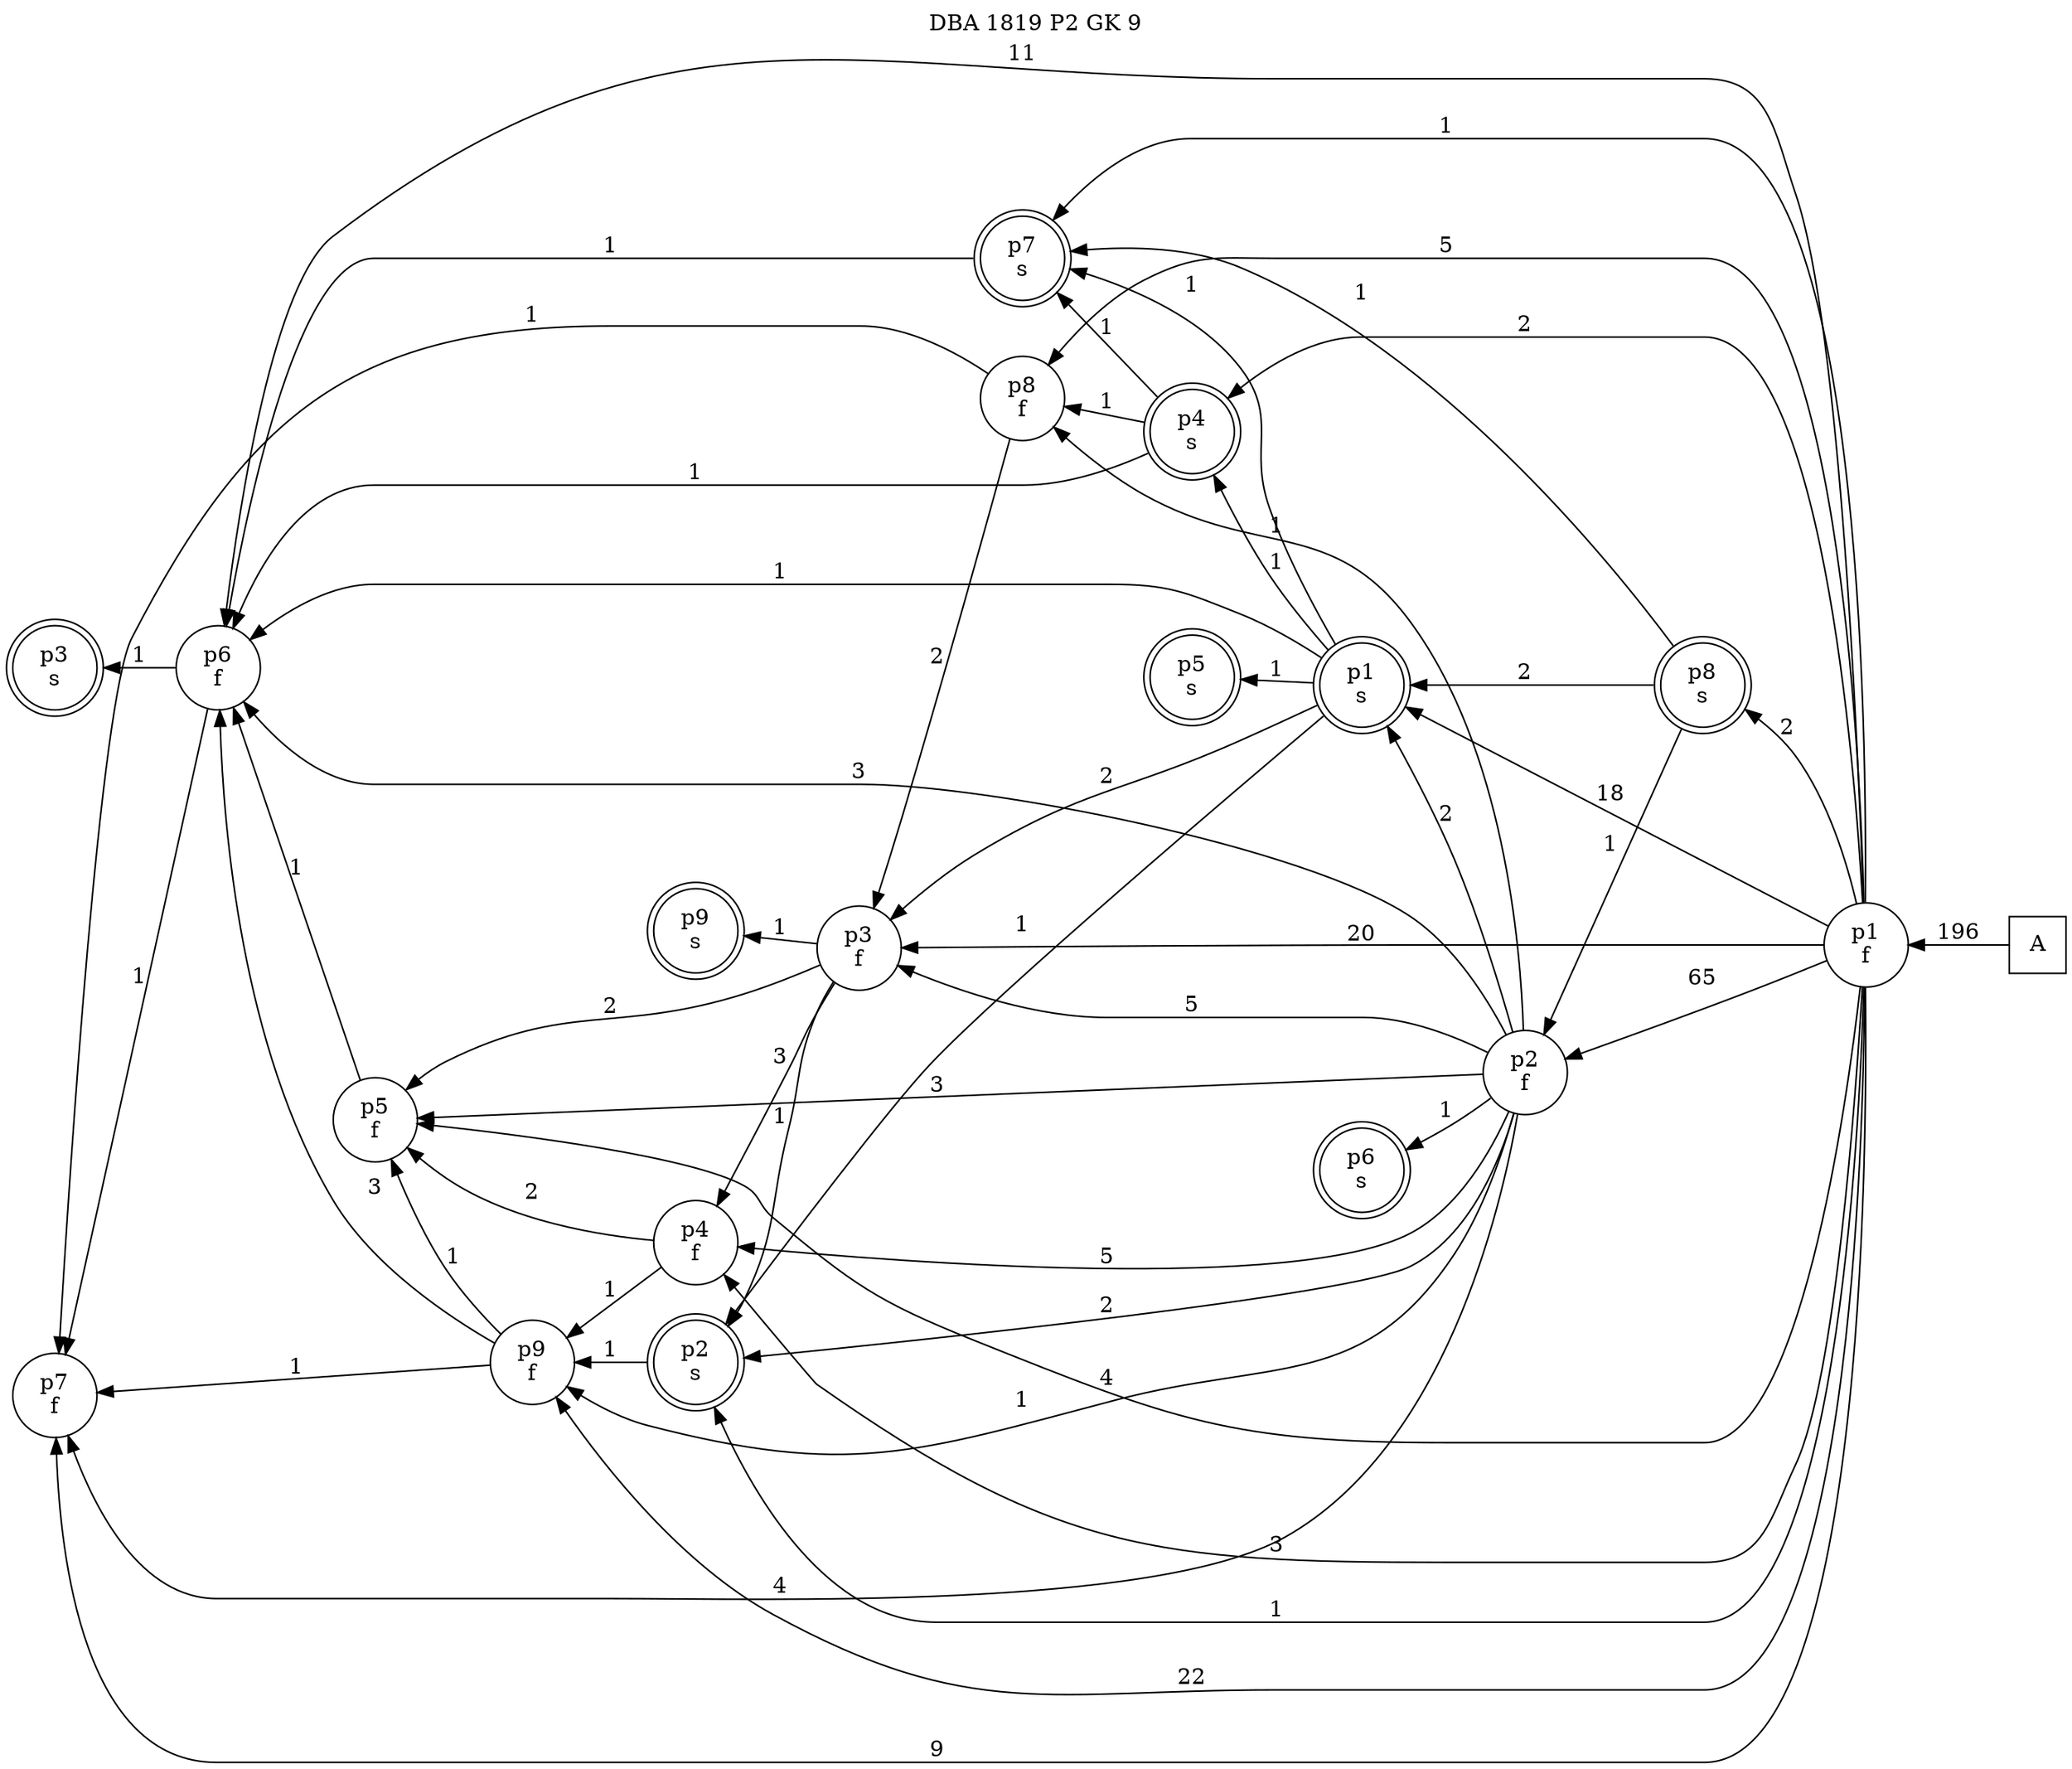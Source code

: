 digraph DBA_1819_P2_GK_9_GOOD {
labelloc="tl"
label= " DBA 1819 P2 GK 9 "
rankdir="RL";
"A" [shape="square" label="A"]
"p1_f" [shape="circle" label="p1
f"]
"p2_f" [shape="circle" label="p2
f"]
"p9_f" [shape="circle" label="p9
f"]
"p3_f" [shape="circle" label="p3
f"]
"p4_f" [shape="circle" label="p4
f"]
"p8_f" [shape="circle" label="p8
f"]
"p7_f" [shape="circle" label="p7
f"]
"p5_f" [shape="circle" label="p5
f"]
"p6_f" [shape="circle" label="p6
f"]
"p1_s" [shape="doublecircle" label="p1
s"]
"p2_s" [shape="doublecircle" label="p2
s"]
"p3_s" [shape="doublecircle" label="p3
s"]
"p8_s" [shape="doublecircle" label="p8
s"]
"p7_s" [shape="doublecircle" label="p7
s"]
"p4_s" [shape="doublecircle" label="p4
s"]
"p9_s" [shape="doublecircle" label="p9
s"]
"p6_s" [shape="doublecircle" label="p6
s"]
"p5_s" [shape="doublecircle" label="p5
s"]
"A" -> "p1_f" [ label=196]
"p1_f" -> "p2_f" [ label=65]
"p1_f" -> "p9_f" [ label=22]
"p1_f" -> "p3_f" [ label=20]
"p1_f" -> "p4_f" [ label=3]
"p1_f" -> "p8_f" [ label=5]
"p1_f" -> "p7_f" [ label=9]
"p1_f" -> "p5_f" [ label=4]
"p1_f" -> "p6_f" [ label=11]
"p1_f" -> "p1_s" [ label=18]
"p1_f" -> "p2_s" [ label=1]
"p1_f" -> "p8_s" [ label=2]
"p1_f" -> "p7_s" [ label=1]
"p1_f" -> "p4_s" [ label=2]
"p2_f" -> "p9_f" [ label=1]
"p2_f" -> "p3_f" [ label=5]
"p2_f" -> "p4_f" [ label=5]
"p2_f" -> "p8_f" [ label=1]
"p2_f" -> "p7_f" [ label=4]
"p2_f" -> "p5_f" [ label=3]
"p2_f" -> "p6_f" [ label=3]
"p2_f" -> "p1_s" [ label=2]
"p2_f" -> "p2_s" [ label=2]
"p2_f" -> "p6_s" [ label=1]
"p9_f" -> "p7_f" [ label=1]
"p9_f" -> "p5_f" [ label=1]
"p9_f" -> "p6_f" [ label=3]
"p3_f" -> "p4_f" [ label=3]
"p3_f" -> "p5_f" [ label=2]
"p3_f" -> "p2_s" [ label=1]
"p3_f" -> "p9_s" [ label=1]
"p4_f" -> "p9_f" [ label=1]
"p4_f" -> "p5_f" [ label=2]
"p8_f" -> "p3_f" [ label=2]
"p8_f" -> "p7_f" [ label=1]
"p5_f" -> "p6_f" [ label=1]
"p6_f" -> "p7_f" [ label=1]
"p6_f" -> "p3_s" [ label=1]
"p1_s" -> "p3_f" [ label=2]
"p1_s" -> "p6_f" [ label=1]
"p1_s" -> "p2_s" [ label=1]
"p1_s" -> "p7_s" [ label=1]
"p1_s" -> "p4_s" [ label=1]
"p1_s" -> "p5_s" [ label=1]
"p2_s" -> "p9_f" [ label=1]
"p8_s" -> "p2_f" [ label=1]
"p8_s" -> "p1_s" [ label=2]
"p8_s" -> "p7_s" [ label=1]
"p7_s" -> "p6_f" [ label=1]
"p4_s" -> "p8_f" [ label=1]
"p4_s" -> "p6_f" [ label=1]
"p4_s" -> "p7_s" [ label=1]
}
